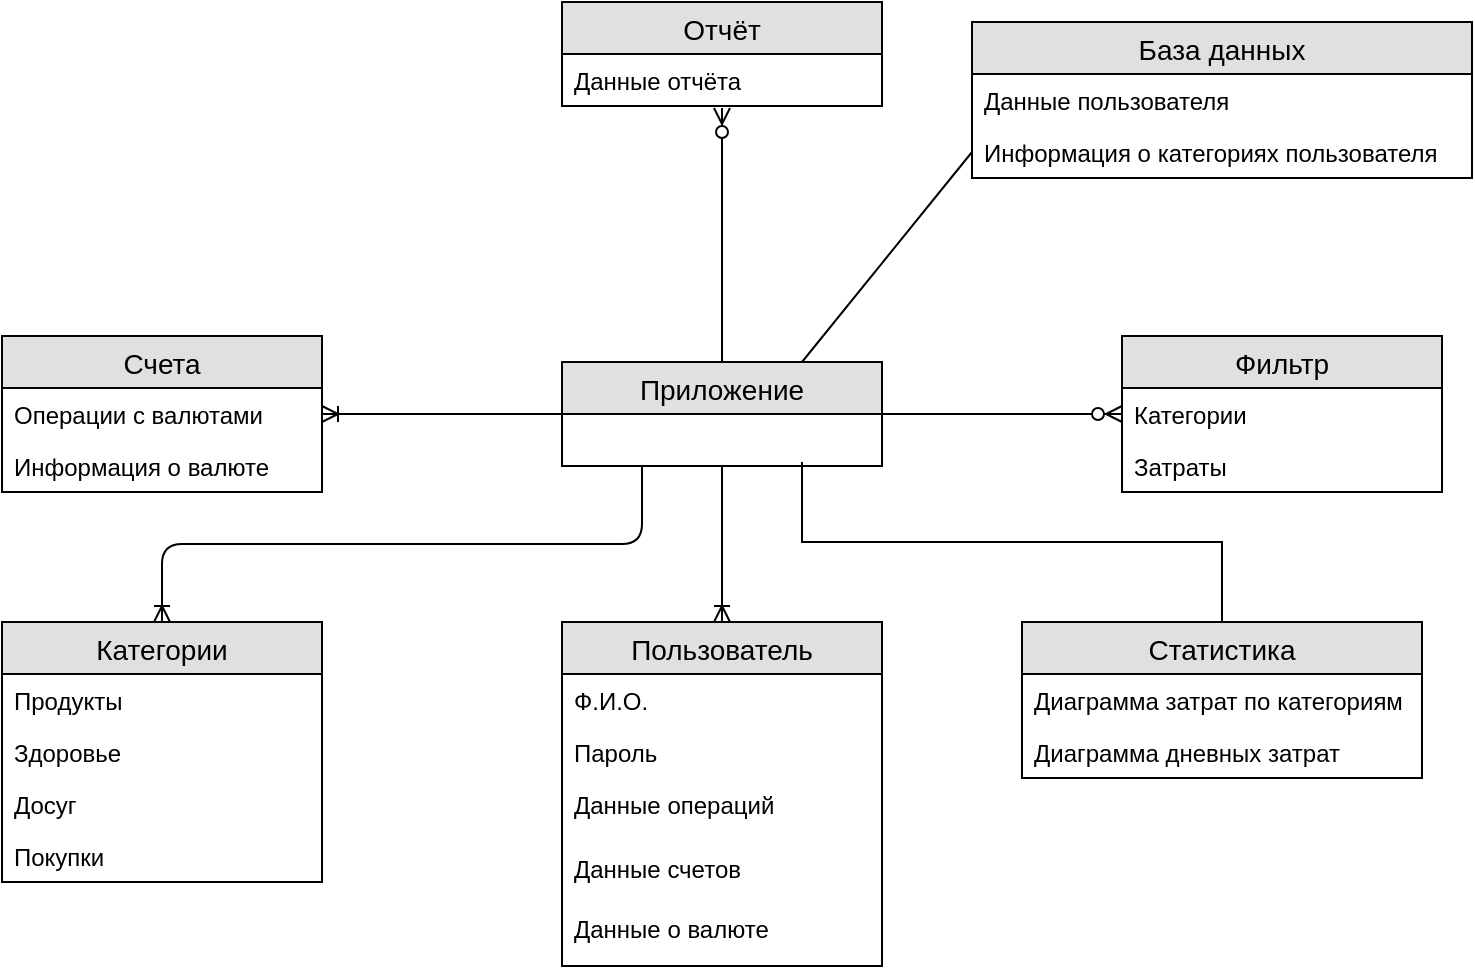 <mxfile version="12.9.9" type="device"><diagram id="BqrjJMovSWn--kgWvAK9" name="Страница 1"><mxGraphModel dx="1086" dy="626" grid="0" gridSize="10" guides="1" tooltips="1" connect="1" arrows="1" fold="1" page="0" pageScale="1" pageWidth="827" pageHeight="1169" math="0" shadow="0"><root><mxCell id="0"/><mxCell id="1" parent="0"/><mxCell id="L5rMsqg9s5QKdVuyP05Z-1" value="Приложение" style="swimlane;fontStyle=0;childLayout=stackLayout;horizontal=1;startSize=26;fillColor=#e0e0e0;horizontalStack=0;resizeParent=1;resizeParentMax=0;resizeLast=0;collapsible=1;marginBottom=0;swimlaneFillColor=#ffffff;align=center;fontSize=14;" parent="1" vertex="1"><mxGeometry x="350" y="290" width="160" height="52" as="geometry"/></mxCell><mxCell id="L5rMsqg9s5QKdVuyP05Z-5" value="Пользователь" style="swimlane;fontStyle=0;childLayout=stackLayout;horizontal=1;startSize=26;fillColor=#e0e0e0;horizontalStack=0;resizeParent=1;resizeParentMax=0;resizeLast=0;collapsible=1;marginBottom=0;swimlaneFillColor=#ffffff;align=center;fontSize=14;" parent="1" vertex="1"><mxGeometry x="350" y="420" width="160" height="172" as="geometry"/></mxCell><mxCell id="L5rMsqg9s5QKdVuyP05Z-6" value="Ф.И.О." style="text;strokeColor=none;fillColor=none;spacingLeft=4;spacingRight=4;overflow=hidden;rotatable=0;points=[[0,0.5],[1,0.5]];portConstraint=eastwest;fontSize=12;" parent="L5rMsqg9s5QKdVuyP05Z-5" vertex="1"><mxGeometry y="26" width="160" height="26" as="geometry"/></mxCell><mxCell id="L5rMsqg9s5QKdVuyP05Z-7" value="Пароль" style="text;strokeColor=none;fillColor=none;spacingLeft=4;spacingRight=4;overflow=hidden;rotatable=0;points=[[0,0.5],[1,0.5]];portConstraint=eastwest;fontSize=12;" parent="L5rMsqg9s5QKdVuyP05Z-5" vertex="1"><mxGeometry y="52" width="160" height="26" as="geometry"/></mxCell><mxCell id="L5rMsqg9s5QKdVuyP05Z-8" value="Данные операций" style="text;strokeColor=none;fillColor=none;spacingLeft=4;spacingRight=4;overflow=hidden;rotatable=0;points=[[0,0.5],[1,0.5]];portConstraint=eastwest;fontSize=12;" parent="L5rMsqg9s5QKdVuyP05Z-5" vertex="1"><mxGeometry y="78" width="160" height="32" as="geometry"/></mxCell><mxCell id="L5rMsqg9s5QKdVuyP05Z-10" value="Данные счетов" style="text;strokeColor=none;fillColor=none;spacingLeft=4;spacingRight=4;overflow=hidden;rotatable=0;points=[[0,0.5],[1,0.5]];portConstraint=eastwest;fontSize=12;" parent="L5rMsqg9s5QKdVuyP05Z-5" vertex="1"><mxGeometry y="110" width="160" height="30" as="geometry"/></mxCell><mxCell id="L5rMsqg9s5QKdVuyP05Z-11" value="Данные о валюте" style="text;strokeColor=none;fillColor=none;spacingLeft=4;spacingRight=4;overflow=hidden;rotatable=0;points=[[0,0.5],[1,0.5]];portConstraint=eastwest;fontSize=12;" parent="L5rMsqg9s5QKdVuyP05Z-5" vertex="1"><mxGeometry y="140" width="160" height="32" as="geometry"/></mxCell><mxCell id="RDuCk-6bQHtHaGW-8eEI-1" value="" style="fontSize=12;html=1;endArrow=ERoneToMany;entryX=0.5;entryY=0;entryDx=0;entryDy=0;exitX=0.5;exitY=1;exitDx=0;exitDy=0;" parent="1" source="L5rMsqg9s5QKdVuyP05Z-1" target="L5rMsqg9s5QKdVuyP05Z-5" edge="1"><mxGeometry width="100" height="100" relative="1" as="geometry"><mxPoint x="420" y="280" as="sourcePoint"/><mxPoint x="460" y="310" as="targetPoint"/></mxGeometry></mxCell><mxCell id="RDuCk-6bQHtHaGW-8eEI-2" value="Фильтр" style="swimlane;fontStyle=0;childLayout=stackLayout;horizontal=1;startSize=26;fillColor=#e0e0e0;horizontalStack=0;resizeParent=1;resizeParentMax=0;resizeLast=0;collapsible=1;marginBottom=0;swimlaneFillColor=#ffffff;align=center;fontSize=14;" parent="1" vertex="1"><mxGeometry x="630" y="277" width="160" height="78" as="geometry"/></mxCell><mxCell id="RDuCk-6bQHtHaGW-8eEI-3" value="Категории" style="text;strokeColor=none;fillColor=none;spacingLeft=4;spacingRight=4;overflow=hidden;rotatable=0;points=[[0,0.5],[1,0.5]];portConstraint=eastwest;fontSize=12;" parent="RDuCk-6bQHtHaGW-8eEI-2" vertex="1"><mxGeometry y="26" width="160" height="26" as="geometry"/></mxCell><mxCell id="RDuCk-6bQHtHaGW-8eEI-4" value="Затраты" style="text;strokeColor=none;fillColor=none;spacingLeft=4;spacingRight=4;overflow=hidden;rotatable=0;points=[[0,0.5],[1,0.5]];portConstraint=eastwest;fontSize=12;" parent="RDuCk-6bQHtHaGW-8eEI-2" vertex="1"><mxGeometry y="52" width="160" height="26" as="geometry"/></mxCell><mxCell id="RDuCk-6bQHtHaGW-8eEI-6" value="" style="edgeStyle=entityRelationEdgeStyle;fontSize=12;html=1;endArrow=ERzeroToMany;endFill=1;exitX=1;exitY=0.5;exitDx=0;exitDy=0;entryX=0;entryY=0.5;entryDx=0;entryDy=0;" parent="1" source="L5rMsqg9s5QKdVuyP05Z-1" target="RDuCk-6bQHtHaGW-8eEI-3" edge="1"><mxGeometry width="100" height="100" relative="1" as="geometry"><mxPoint x="360" y="410" as="sourcePoint"/><mxPoint x="460" y="310" as="targetPoint"/></mxGeometry></mxCell><mxCell id="RDuCk-6bQHtHaGW-8eEI-7" value="Отчёт" style="swimlane;fontStyle=0;childLayout=stackLayout;horizontal=1;startSize=26;fillColor=#e0e0e0;horizontalStack=0;resizeParent=1;resizeParentMax=0;resizeLast=0;collapsible=1;marginBottom=0;swimlaneFillColor=#ffffff;align=center;fontSize=14;" parent="1" vertex="1"><mxGeometry x="350" y="110" width="160" height="52" as="geometry"/></mxCell><mxCell id="RDuCk-6bQHtHaGW-8eEI-8" value="Данные отчёта" style="text;strokeColor=none;fillColor=none;spacingLeft=4;spacingRight=4;overflow=hidden;rotatable=0;points=[[0,0.5],[1,0.5]];portConstraint=eastwest;fontSize=12;" parent="RDuCk-6bQHtHaGW-8eEI-7" vertex="1"><mxGeometry y="26" width="160" height="26" as="geometry"/></mxCell><mxCell id="RDuCk-6bQHtHaGW-8eEI-11" value="" style="fontSize=12;html=1;endArrow=ERzeroToMany;endFill=1;entryX=0.5;entryY=1.038;entryDx=0;entryDy=0;entryPerimeter=0;exitX=0.5;exitY=0;exitDx=0;exitDy=0;" parent="1" source="L5rMsqg9s5QKdVuyP05Z-1" target="RDuCk-6bQHtHaGW-8eEI-8" edge="1"><mxGeometry width="100" height="100" relative="1" as="geometry"><mxPoint x="360" y="410" as="sourcePoint"/><mxPoint x="460" y="310" as="targetPoint"/></mxGeometry></mxCell><mxCell id="RDuCk-6bQHtHaGW-8eEI-12" value="Счета" style="swimlane;fontStyle=0;childLayout=stackLayout;horizontal=1;startSize=26;fillColor=#e0e0e0;horizontalStack=0;resizeParent=1;resizeParentMax=0;resizeLast=0;collapsible=1;marginBottom=0;swimlaneFillColor=#ffffff;align=center;fontSize=14;" parent="1" vertex="1"><mxGeometry x="70" y="277" width="160" height="78" as="geometry"/></mxCell><mxCell id="RDuCk-6bQHtHaGW-8eEI-13" value="Операции с валютами" style="text;strokeColor=none;fillColor=none;spacingLeft=4;spacingRight=4;overflow=hidden;rotatable=0;points=[[0,0.5],[1,0.5]];portConstraint=eastwest;fontSize=12;" parent="RDuCk-6bQHtHaGW-8eEI-12" vertex="1"><mxGeometry y="26" width="160" height="26" as="geometry"/></mxCell><mxCell id="RDuCk-6bQHtHaGW-8eEI-14" value="Информация о валюте" style="text;strokeColor=none;fillColor=none;spacingLeft=4;spacingRight=4;overflow=hidden;rotatable=0;points=[[0,0.5],[1,0.5]];portConstraint=eastwest;fontSize=12;" parent="RDuCk-6bQHtHaGW-8eEI-12" vertex="1"><mxGeometry y="52" width="160" height="26" as="geometry"/></mxCell><mxCell id="RDuCk-6bQHtHaGW-8eEI-16" value="" style="fontSize=12;html=1;endArrow=ERoneToMany;entryX=1;entryY=0.5;entryDx=0;entryDy=0;exitX=0;exitY=0.5;exitDx=0;exitDy=0;" parent="1" source="L5rMsqg9s5QKdVuyP05Z-1" target="RDuCk-6bQHtHaGW-8eEI-13" edge="1"><mxGeometry width="100" height="100" relative="1" as="geometry"><mxPoint x="360" y="410" as="sourcePoint"/><mxPoint x="460" y="310" as="targetPoint"/></mxGeometry></mxCell><mxCell id="RDuCk-6bQHtHaGW-8eEI-17" value="Категории" style="swimlane;fontStyle=0;childLayout=stackLayout;horizontal=1;startSize=26;fillColor=#e0e0e0;horizontalStack=0;resizeParent=1;resizeParentMax=0;resizeLast=0;collapsible=1;marginBottom=0;swimlaneFillColor=#ffffff;align=center;fontSize=14;" parent="1" vertex="1"><mxGeometry x="70" y="420" width="160" height="130" as="geometry"/></mxCell><mxCell id="RDuCk-6bQHtHaGW-8eEI-18" value="Продукты" style="text;strokeColor=none;fillColor=none;spacingLeft=4;spacingRight=4;overflow=hidden;rotatable=0;points=[[0,0.5],[1,0.5]];portConstraint=eastwest;fontSize=12;" parent="RDuCk-6bQHtHaGW-8eEI-17" vertex="1"><mxGeometry y="26" width="160" height="26" as="geometry"/></mxCell><mxCell id="RDuCk-6bQHtHaGW-8eEI-19" value="Здоровье" style="text;strokeColor=none;fillColor=none;spacingLeft=4;spacingRight=4;overflow=hidden;rotatable=0;points=[[0,0.5],[1,0.5]];portConstraint=eastwest;fontSize=12;" parent="RDuCk-6bQHtHaGW-8eEI-17" vertex="1"><mxGeometry y="52" width="160" height="26" as="geometry"/></mxCell><mxCell id="RDuCk-6bQHtHaGW-8eEI-20" value="Досуг" style="text;strokeColor=none;fillColor=none;spacingLeft=4;spacingRight=4;overflow=hidden;rotatable=0;points=[[0,0.5],[1,0.5]];portConstraint=eastwest;fontSize=12;" parent="RDuCk-6bQHtHaGW-8eEI-17" vertex="1"><mxGeometry y="78" width="160" height="26" as="geometry"/></mxCell><mxCell id="RDuCk-6bQHtHaGW-8eEI-21" value="Покупки" style="text;strokeColor=none;fillColor=none;spacingLeft=4;spacingRight=4;overflow=hidden;rotatable=0;points=[[0,0.5],[1,0.5]];portConstraint=eastwest;fontSize=12;" parent="RDuCk-6bQHtHaGW-8eEI-17" vertex="1"><mxGeometry y="104" width="160" height="26" as="geometry"/></mxCell><mxCell id="RDuCk-6bQHtHaGW-8eEI-22" value="" style="fontSize=12;html=1;endArrow=ERoneToMany;exitX=0.25;exitY=1;exitDx=0;exitDy=0;entryX=0.5;entryY=0;entryDx=0;entryDy=0;edgeStyle=elbowEdgeStyle;elbow=vertical;" parent="1" source="L5rMsqg9s5QKdVuyP05Z-1" target="RDuCk-6bQHtHaGW-8eEI-17" edge="1"><mxGeometry width="100" height="100" relative="1" as="geometry"><mxPoint x="360" y="410" as="sourcePoint"/><mxPoint x="460" y="310" as="targetPoint"/></mxGeometry></mxCell><mxCell id="RDuCk-6bQHtHaGW-8eEI-23" value="Статистика" style="swimlane;fontStyle=0;childLayout=stackLayout;horizontal=1;startSize=26;fillColor=#e0e0e0;horizontalStack=0;resizeParent=1;resizeParentMax=0;resizeLast=0;collapsible=1;marginBottom=0;swimlaneFillColor=#ffffff;align=center;fontSize=14;" parent="1" vertex="1"><mxGeometry x="580" y="420" width="200" height="78" as="geometry"/></mxCell><mxCell id="RDuCk-6bQHtHaGW-8eEI-24" value="Диаграмма затрат по категориям" style="text;strokeColor=none;fillColor=none;spacingLeft=4;spacingRight=4;overflow=hidden;rotatable=0;points=[[0,0.5],[1,0.5]];portConstraint=eastwest;fontSize=12;" parent="RDuCk-6bQHtHaGW-8eEI-23" vertex="1"><mxGeometry y="26" width="200" height="26" as="geometry"/></mxCell><mxCell id="RDuCk-6bQHtHaGW-8eEI-25" value="Диаграмма дневных затрат" style="text;strokeColor=none;fillColor=none;spacingLeft=4;spacingRight=4;overflow=hidden;rotatable=0;points=[[0,0.5],[1,0.5]];portConstraint=eastwest;fontSize=12;" parent="RDuCk-6bQHtHaGW-8eEI-23" vertex="1"><mxGeometry y="52" width="200" height="26" as="geometry"/></mxCell><mxCell id="RDuCk-6bQHtHaGW-8eEI-27" value="" style="endArrow=none;html=1;rounded=0;entryX=0.5;entryY=0;entryDx=0;entryDy=0;edgeStyle=elbowEdgeStyle;elbow=vertical;" parent="1" target="RDuCk-6bQHtHaGW-8eEI-23" edge="1"><mxGeometry relative="1" as="geometry"><mxPoint x="470" y="340" as="sourcePoint"/><mxPoint x="490" y="360" as="targetPoint"/></mxGeometry></mxCell><mxCell id="RDuCk-6bQHtHaGW-8eEI-28" value="" style="endArrow=none;html=1;rounded=0;exitX=0.75;exitY=0;exitDx=0;exitDy=0;entryX=0;entryY=0.5;entryDx=0;entryDy=0;" parent="1" source="L5rMsqg9s5QKdVuyP05Z-1" target="RDuCk-6bQHtHaGW-8eEI-31" edge="1"><mxGeometry relative="1" as="geometry"><mxPoint x="330" y="360" as="sourcePoint"/><mxPoint x="679" y="224.988" as="targetPoint"/></mxGeometry></mxCell><mxCell id="RDuCk-6bQHtHaGW-8eEI-29" value="База данных" style="swimlane;fontStyle=0;childLayout=stackLayout;horizontal=1;startSize=26;fillColor=#e0e0e0;horizontalStack=0;resizeParent=1;resizeParentMax=0;resizeLast=0;collapsible=1;marginBottom=0;swimlaneFillColor=#ffffff;align=center;fontSize=14;" parent="1" vertex="1"><mxGeometry x="555" y="120" width="250" height="78" as="geometry"/></mxCell><mxCell id="RDuCk-6bQHtHaGW-8eEI-30" value="Данные пользователя" style="text;strokeColor=none;fillColor=none;spacingLeft=4;spacingRight=4;overflow=hidden;rotatable=0;points=[[0,0.5],[1,0.5]];portConstraint=eastwest;fontSize=12;" parent="RDuCk-6bQHtHaGW-8eEI-29" vertex="1"><mxGeometry y="26" width="250" height="26" as="geometry"/></mxCell><mxCell id="RDuCk-6bQHtHaGW-8eEI-31" value="Информация о категориях пользователя" style="text;strokeColor=none;fillColor=none;spacingLeft=4;spacingRight=4;overflow=hidden;rotatable=0;points=[[0,0.5],[1,0.5]];portConstraint=eastwest;fontSize=12;" parent="RDuCk-6bQHtHaGW-8eEI-29" vertex="1"><mxGeometry y="52" width="250" height="26" as="geometry"/></mxCell></root></mxGraphModel></diagram></mxfile>